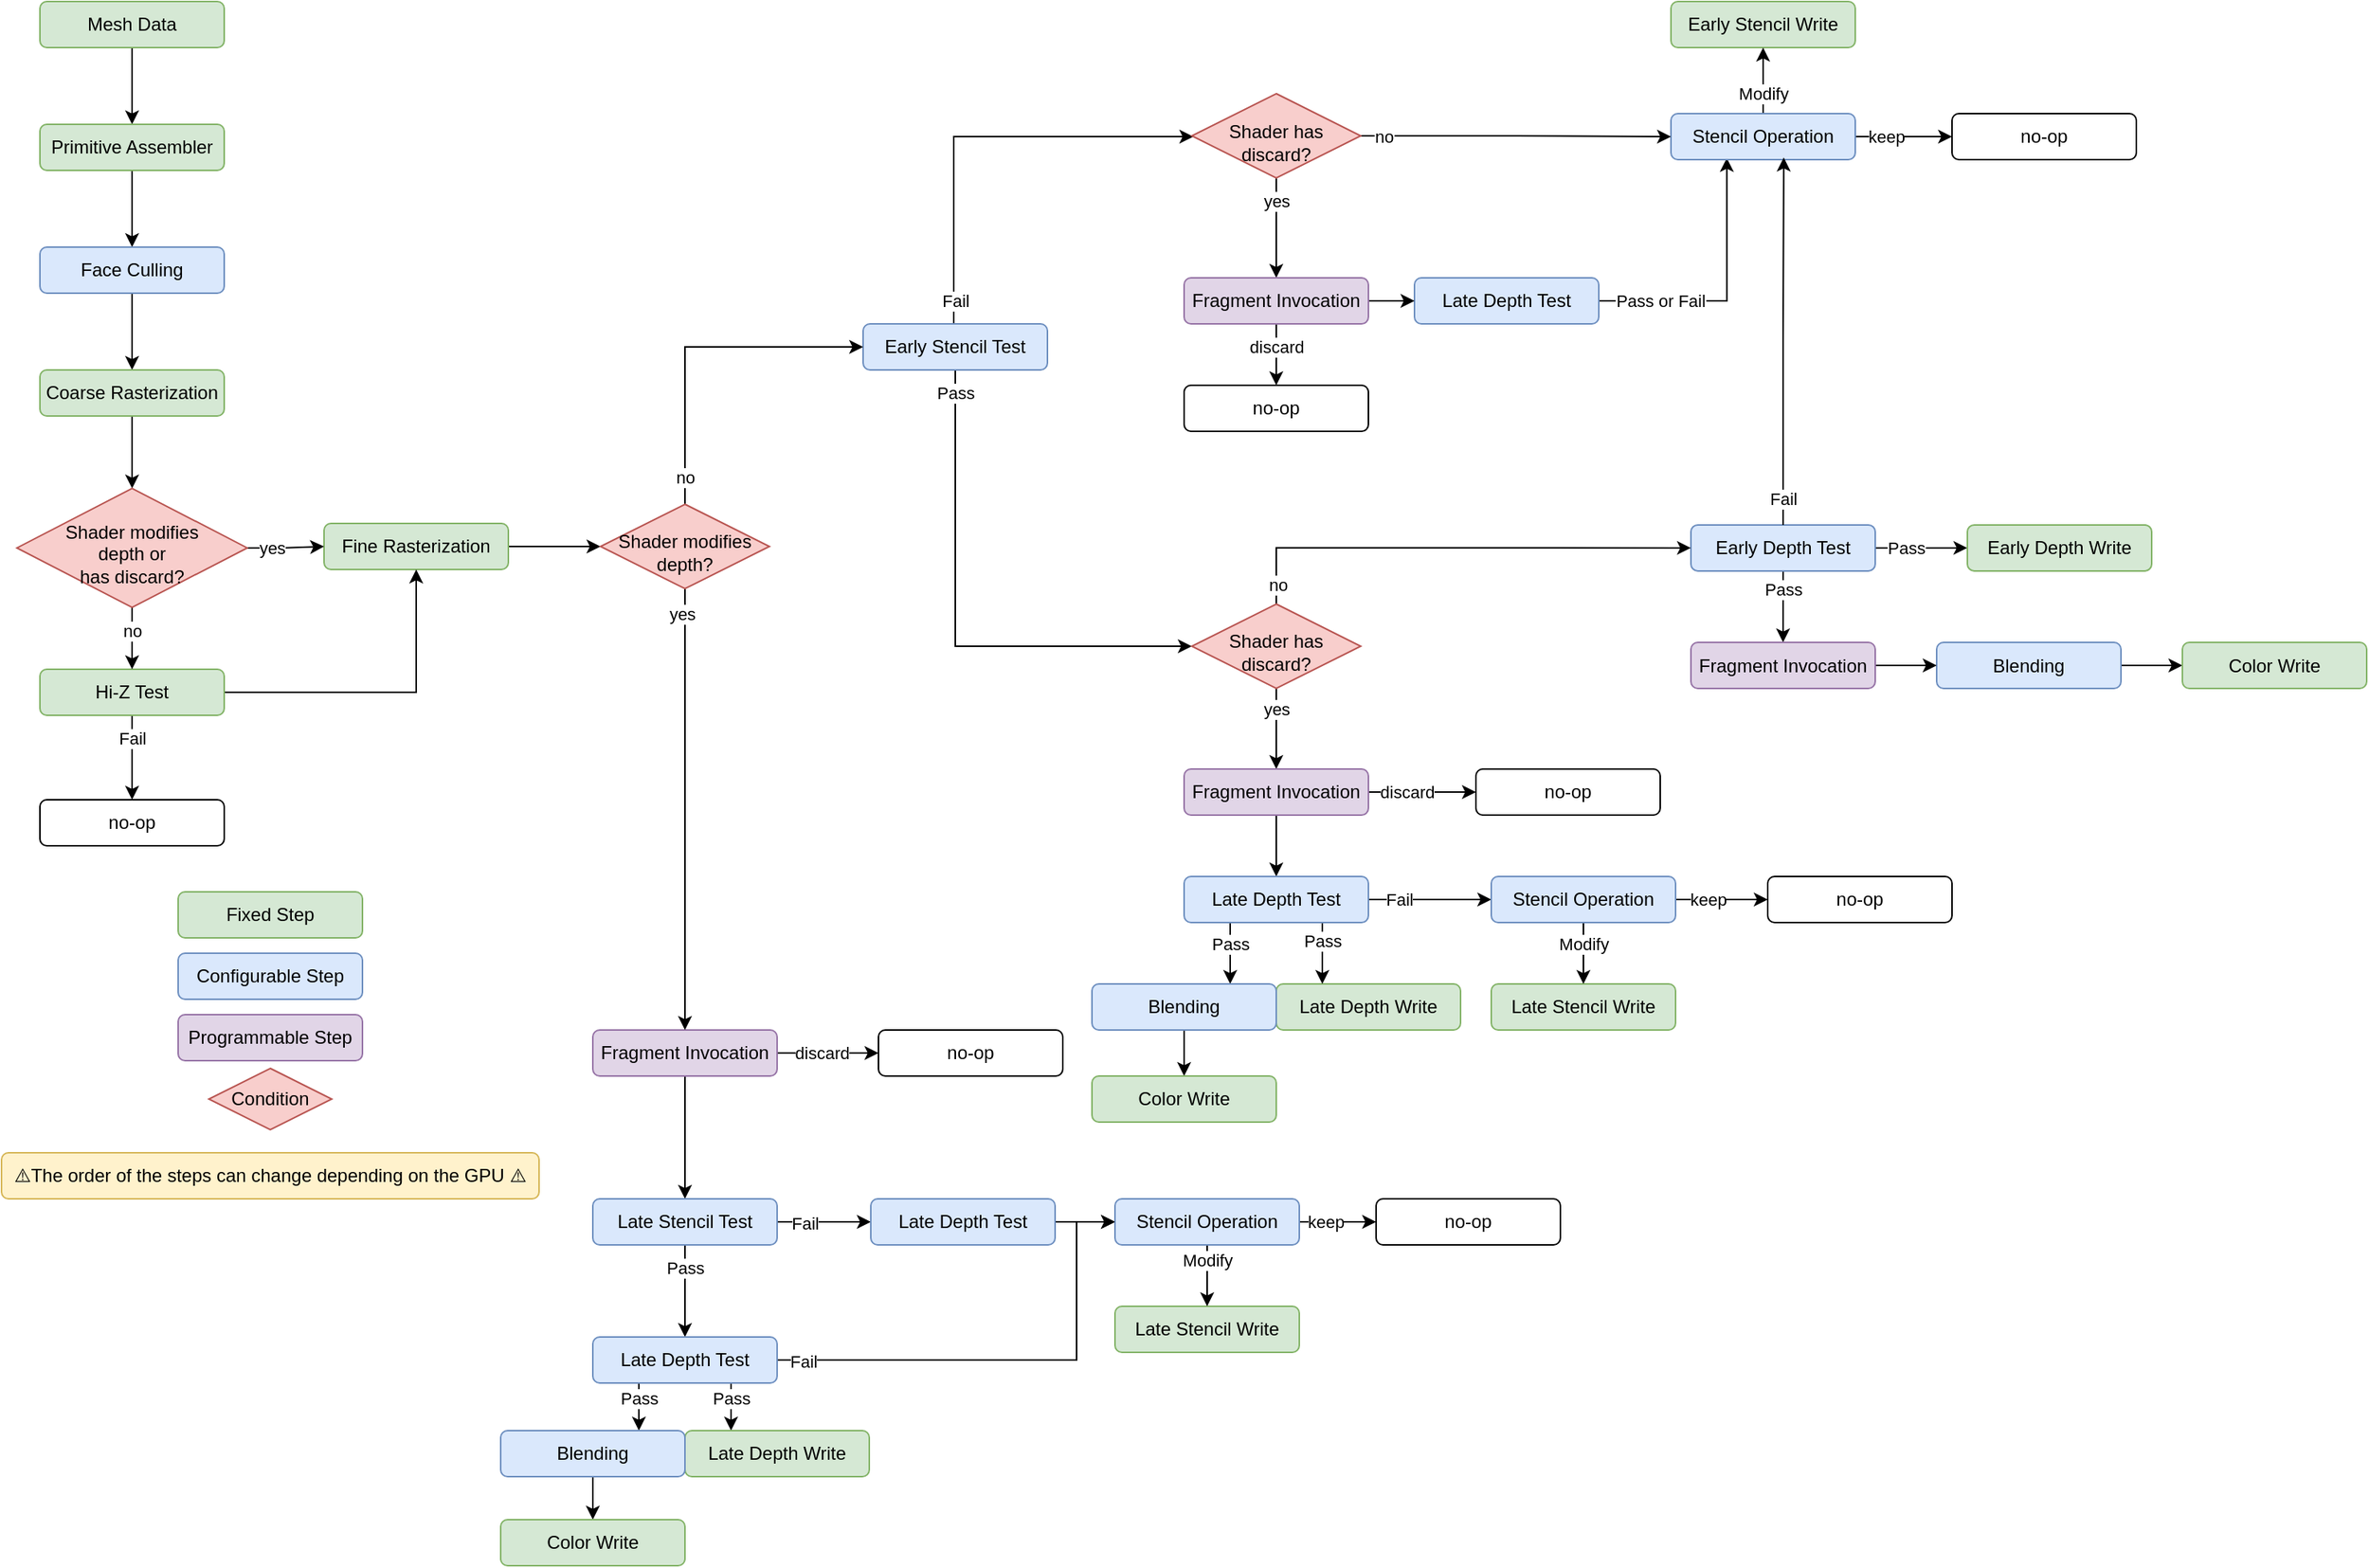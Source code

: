 <mxfile version="24.4.13" type="device">
  <diagram name="Page-1" id="c6F3U36FudXYOjcexGt2">
    <mxGraphModel dx="1965" dy="1040" grid="1" gridSize="10" guides="1" tooltips="1" connect="1" arrows="1" fold="1" page="1" pageScale="1" pageWidth="827" pageHeight="1169" math="0" shadow="0">
      <root>
        <mxCell id="0" />
        <mxCell id="1" parent="0" />
        <mxCell id="AS8_-cx19Gqc8CDk7_5c-13" style="rounded=0;orthogonalLoop=1;jettySize=auto;html=1;edgeStyle=orthogonalEdgeStyle;" parent="1" source="AS8_-cx19Gqc8CDk7_5c-1" target="AS8_-cx19Gqc8CDk7_5c-2" edge="1">
          <mxGeometry relative="1" as="geometry" />
        </mxCell>
        <mxCell id="AS8_-cx19Gqc8CDk7_5c-1" value="Mesh Data" style="rounded=1;whiteSpace=wrap;html=1;fillColor=#d5e8d4;strokeColor=#82b366;" parent="1" vertex="1">
          <mxGeometry x="705" y="150" width="120" height="30" as="geometry" />
        </mxCell>
        <mxCell id="AS8_-cx19Gqc8CDk7_5c-20" style="edgeStyle=orthogonalEdgeStyle;rounded=0;orthogonalLoop=1;jettySize=auto;html=1;curved=1;" parent="1" source="AS8_-cx19Gqc8CDk7_5c-2" target="AS8_-cx19Gqc8CDk7_5c-3" edge="1">
          <mxGeometry relative="1" as="geometry" />
        </mxCell>
        <mxCell id="AS8_-cx19Gqc8CDk7_5c-2" value="Primitive Assembler" style="rounded=1;whiteSpace=wrap;html=1;fillColor=#d5e8d4;strokeColor=#82b366;" parent="1" vertex="1">
          <mxGeometry x="705" y="230" width="120" height="30" as="geometry" />
        </mxCell>
        <mxCell id="AS8_-cx19Gqc8CDk7_5c-48" style="edgeStyle=orthogonalEdgeStyle;rounded=0;orthogonalLoop=1;jettySize=auto;html=1;" parent="1" source="AS8_-cx19Gqc8CDk7_5c-3" target="AS8_-cx19Gqc8CDk7_5c-45" edge="1">
          <mxGeometry relative="1" as="geometry" />
        </mxCell>
        <mxCell id="AS8_-cx19Gqc8CDk7_5c-3" value="Face Culling" style="rounded=1;whiteSpace=wrap;html=1;fillColor=#dae8fc;strokeColor=#6c8ebf;" parent="1" vertex="1">
          <mxGeometry x="705" y="310" width="120" height="30" as="geometry" />
        </mxCell>
        <mxCell id="AS8_-cx19Gqc8CDk7_5c-73" style="edgeStyle=orthogonalEdgeStyle;rounded=0;orthogonalLoop=1;jettySize=auto;html=1;exitX=1;exitY=0.5;exitDx=0;exitDy=0;" parent="1" source="AS8_-cx19Gqc8CDk7_5c-4" target="AS8_-cx19Gqc8CDk7_5c-72" edge="1">
          <mxGeometry relative="1" as="geometry" />
        </mxCell>
        <mxCell id="AS8_-cx19Gqc8CDk7_5c-74" value="discard" style="edgeLabel;html=1;align=center;verticalAlign=middle;resizable=0;points=[];" parent="AS8_-cx19Gqc8CDk7_5c-73" vertex="1" connectable="0">
          <mxGeometry x="-0.015" y="3" relative="1" as="geometry">
            <mxPoint x="-4" y="3" as="offset" />
          </mxGeometry>
        </mxCell>
        <mxCell id="lVdR6EFZUpZ1FeRrUkGd-55" style="edgeStyle=orthogonalEdgeStyle;rounded=0;orthogonalLoop=1;jettySize=auto;html=1;exitX=0.5;exitY=1;exitDx=0;exitDy=0;" edge="1" parent="1" source="AS8_-cx19Gqc8CDk7_5c-4" target="AS8_-cx19Gqc8CDk7_5c-17">
          <mxGeometry relative="1" as="geometry" />
        </mxCell>
        <mxCell id="AS8_-cx19Gqc8CDk7_5c-4" value="Fragment Invocation" style="rounded=1;whiteSpace=wrap;html=1;fillColor=#e1d5e7;strokeColor=#9673a6;" parent="1" vertex="1">
          <mxGeometry x="1065" y="820" width="120" height="30" as="geometry" />
        </mxCell>
        <mxCell id="AS8_-cx19Gqc8CDk7_5c-24" style="edgeStyle=orthogonalEdgeStyle;rounded=0;orthogonalLoop=1;jettySize=auto;html=1;entryX=0;entryY=0.5;entryDx=0;entryDy=0;exitX=0.5;exitY=1;exitDx=0;exitDy=0;" parent="1" source="AS8_-cx19Gqc8CDk7_5c-6" target="AS8_-cx19Gqc8CDk7_5c-75" edge="1">
          <mxGeometry relative="1" as="geometry" />
        </mxCell>
        <mxCell id="AS8_-cx19Gqc8CDk7_5c-26" value="Pass" style="edgeLabel;html=1;align=center;verticalAlign=middle;resizable=0;points=[];" parent="AS8_-cx19Gqc8CDk7_5c-24" vertex="1" connectable="0">
          <mxGeometry x="-0.402" y="-1" relative="1" as="geometry">
            <mxPoint x="1" y="-85" as="offset" />
          </mxGeometry>
        </mxCell>
        <mxCell id="AS8_-cx19Gqc8CDk7_5c-27" style="edgeStyle=orthogonalEdgeStyle;rounded=0;orthogonalLoop=1;jettySize=auto;html=1;" parent="1" source="AS8_-cx19Gqc8CDk7_5c-6" target="lVdR6EFZUpZ1FeRrUkGd-4" edge="1">
          <mxGeometry relative="1" as="geometry">
            <mxPoint x="1459.97" y="320" as="targetPoint" />
            <Array as="points">
              <mxPoint x="1300" y="238" />
            </Array>
          </mxGeometry>
        </mxCell>
        <mxCell id="lVdR6EFZUpZ1FeRrUkGd-5" value="Fail" style="edgeLabel;html=1;align=center;verticalAlign=middle;resizable=0;points=[];" vertex="1" connectable="0" parent="AS8_-cx19Gqc8CDk7_5c-27">
          <mxGeometry x="-0.829" y="2" relative="1" as="geometry">
            <mxPoint x="3" y="9" as="offset" />
          </mxGeometry>
        </mxCell>
        <mxCell id="AS8_-cx19Gqc8CDk7_5c-6" value="Early Stencil Test" style="rounded=1;whiteSpace=wrap;html=1;fillColor=#dae8fc;strokeColor=#6c8ebf;" parent="1" vertex="1">
          <mxGeometry x="1241" y="360" width="120" height="30" as="geometry" />
        </mxCell>
        <mxCell id="AS8_-cx19Gqc8CDk7_5c-8" value="Early Stencil Write" style="rounded=1;whiteSpace=wrap;html=1;fillColor=#d5e8d4;strokeColor=#82b366;" parent="1" vertex="1">
          <mxGeometry x="1767" y="150" width="120" height="30" as="geometry" />
        </mxCell>
        <mxCell id="AS8_-cx19Gqc8CDk7_5c-9" value="no-op" style="rounded=1;whiteSpace=wrap;html=1;" parent="1" vertex="1">
          <mxGeometry x="1950" y="223" width="120" height="30" as="geometry" />
        </mxCell>
        <mxCell id="lVdR6EFZUpZ1FeRrUkGd-23" value="" style="edgeStyle=orthogonalEdgeStyle;rounded=0;orthogonalLoop=1;jettySize=auto;html=1;" edge="1" parent="1" source="AS8_-cx19Gqc8CDk7_5c-11" target="AS8_-cx19Gqc8CDk7_5c-12">
          <mxGeometry relative="1" as="geometry" />
        </mxCell>
        <mxCell id="AS8_-cx19Gqc8CDk7_5c-11" value="Blending" style="rounded=1;whiteSpace=wrap;html=1;fillColor=#dae8fc;strokeColor=#6c8ebf;" parent="1" vertex="1">
          <mxGeometry x="1940" y="567.5" width="120" height="30" as="geometry" />
        </mxCell>
        <mxCell id="AS8_-cx19Gqc8CDk7_5c-12" value="Color Write" style="rounded=1;whiteSpace=wrap;html=1;fillColor=#d5e8d4;strokeColor=#82b366;" parent="1" vertex="1">
          <mxGeometry x="2100" y="567.5" width="120" height="30" as="geometry" />
        </mxCell>
        <mxCell id="AS8_-cx19Gqc8CDk7_5c-14" value="Fixed Step" style="rounded=1;whiteSpace=wrap;html=1;fillColor=#d5e8d4;strokeColor=#82b366;" parent="1" vertex="1">
          <mxGeometry x="795" y="730" width="120" height="30" as="geometry" />
        </mxCell>
        <mxCell id="AS8_-cx19Gqc8CDk7_5c-15" value="Configurable Step" style="rounded=1;whiteSpace=wrap;html=1;fillColor=#dae8fc;strokeColor=#6c8ebf;" parent="1" vertex="1">
          <mxGeometry x="795" y="770" width="120" height="30" as="geometry" />
        </mxCell>
        <mxCell id="AS8_-cx19Gqc8CDk7_5c-16" value="Programmable Step" style="rounded=1;whiteSpace=wrap;html=1;fillColor=#e1d5e7;strokeColor=#9673a6;" parent="1" vertex="1">
          <mxGeometry x="795" y="810" width="120" height="30" as="geometry" />
        </mxCell>
        <mxCell id="lVdR6EFZUpZ1FeRrUkGd-61" value="" style="edgeStyle=orthogonalEdgeStyle;rounded=0;orthogonalLoop=1;jettySize=auto;html=1;" edge="1" parent="1" source="AS8_-cx19Gqc8CDk7_5c-17" target="lVdR6EFZUpZ1FeRrUkGd-56">
          <mxGeometry relative="1" as="geometry" />
        </mxCell>
        <mxCell id="lVdR6EFZUpZ1FeRrUkGd-64" value="Pass" style="edgeLabel;html=1;align=center;verticalAlign=middle;resizable=0;points=[];" vertex="1" connectable="0" parent="lVdR6EFZUpZ1FeRrUkGd-61">
          <mxGeometry x="-0.521" relative="1" as="geometry">
            <mxPoint as="offset" />
          </mxGeometry>
        </mxCell>
        <mxCell id="lVdR6EFZUpZ1FeRrUkGd-63" style="edgeStyle=orthogonalEdgeStyle;rounded=0;orthogonalLoop=1;jettySize=auto;html=1;entryX=0.75;entryY=0;entryDx=0;entryDy=0;exitX=0.25;exitY=1;exitDx=0;exitDy=0;" edge="1" parent="1" source="lVdR6EFZUpZ1FeRrUkGd-56" target="lVdR6EFZUpZ1FeRrUkGd-59">
          <mxGeometry relative="1" as="geometry" />
        </mxCell>
        <mxCell id="lVdR6EFZUpZ1FeRrUkGd-65" value="Pass" style="edgeLabel;html=1;align=center;verticalAlign=middle;resizable=0;points=[];" vertex="1" connectable="0" parent="lVdR6EFZUpZ1FeRrUkGd-63">
          <mxGeometry x="-0.7" relative="1" as="geometry">
            <mxPoint y="5" as="offset" />
          </mxGeometry>
        </mxCell>
        <mxCell id="lVdR6EFZUpZ1FeRrUkGd-77" value="" style="edgeStyle=orthogonalEdgeStyle;rounded=0;orthogonalLoop=1;jettySize=auto;html=1;" edge="1" parent="1" source="AS8_-cx19Gqc8CDk7_5c-17" target="lVdR6EFZUpZ1FeRrUkGd-76">
          <mxGeometry relative="1" as="geometry" />
        </mxCell>
        <mxCell id="lVdR6EFZUpZ1FeRrUkGd-78" value="Fail" style="edgeLabel;html=1;align=center;verticalAlign=middle;resizable=0;points=[];" vertex="1" connectable="0" parent="lVdR6EFZUpZ1FeRrUkGd-77">
          <mxGeometry x="-0.428" y="-1" relative="1" as="geometry">
            <mxPoint as="offset" />
          </mxGeometry>
        </mxCell>
        <mxCell id="AS8_-cx19Gqc8CDk7_5c-17" value="Late Stencil Test" style="rounded=1;whiteSpace=wrap;html=1;fillColor=#dae8fc;strokeColor=#6c8ebf;" parent="1" vertex="1">
          <mxGeometry x="1065" y="930" width="120" height="30" as="geometry" />
        </mxCell>
        <mxCell id="lVdR6EFZUpZ1FeRrUkGd-1" style="edgeStyle=orthogonalEdgeStyle;rounded=0;orthogonalLoop=1;jettySize=auto;html=1;exitX=1;exitY=0.5;exitDx=0;exitDy=0;entryX=0;entryY=0.5;entryDx=0;entryDy=0;" edge="1" parent="1" source="AS8_-cx19Gqc8CDk7_5c-18" target="AS8_-cx19Gqc8CDk7_5c-83">
          <mxGeometry relative="1" as="geometry" />
        </mxCell>
        <mxCell id="lVdR6EFZUpZ1FeRrUkGd-19" value="Pass" style="edgeLabel;html=1;align=center;verticalAlign=middle;resizable=0;points=[];" vertex="1" connectable="0" parent="lVdR6EFZUpZ1FeRrUkGd-1">
          <mxGeometry x="-0.792" y="-1" relative="1" as="geometry">
            <mxPoint x="14" y="-1" as="offset" />
          </mxGeometry>
        </mxCell>
        <mxCell id="lVdR6EFZUpZ1FeRrUkGd-21" value="" style="edgeStyle=orthogonalEdgeStyle;rounded=0;orthogonalLoop=1;jettySize=auto;html=1;" edge="1" parent="1" source="AS8_-cx19Gqc8CDk7_5c-18" target="lVdR6EFZUpZ1FeRrUkGd-20">
          <mxGeometry relative="1" as="geometry" />
        </mxCell>
        <mxCell id="lVdR6EFZUpZ1FeRrUkGd-22" value="Pass" style="edgeLabel;html=1;align=center;verticalAlign=middle;resizable=0;points=[];" vertex="1" connectable="0" parent="lVdR6EFZUpZ1FeRrUkGd-21">
          <mxGeometry x="-0.558" relative="1" as="geometry">
            <mxPoint y="1" as="offset" />
          </mxGeometry>
        </mxCell>
        <mxCell id="AS8_-cx19Gqc8CDk7_5c-18" value="Early Depth Test" style="rounded=1;whiteSpace=wrap;html=1;fillColor=#dae8fc;strokeColor=#6c8ebf;" parent="1" vertex="1">
          <mxGeometry x="1780" y="490.94" width="120" height="30" as="geometry" />
        </mxCell>
        <mxCell id="lVdR6EFZUpZ1FeRrUkGd-18" style="edgeStyle=orthogonalEdgeStyle;rounded=0;orthogonalLoop=1;jettySize=auto;html=1;exitX=1;exitY=0.5;exitDx=0;exitDy=0;entryX=0.303;entryY=0.965;entryDx=0;entryDy=0;entryPerimeter=0;" edge="1" parent="1" source="AS8_-cx19Gqc8CDk7_5c-19" target="AS8_-cx19Gqc8CDk7_5c-30">
          <mxGeometry relative="1" as="geometry" />
        </mxCell>
        <mxCell id="lVdR6EFZUpZ1FeRrUkGd-30" value="Pass or Fail" style="edgeLabel;html=1;align=center;verticalAlign=middle;resizable=0;points=[];" vertex="1" connectable="0" parent="lVdR6EFZUpZ1FeRrUkGd-18">
          <mxGeometry x="-0.802" relative="1" as="geometry">
            <mxPoint x="22" as="offset" />
          </mxGeometry>
        </mxCell>
        <mxCell id="AS8_-cx19Gqc8CDk7_5c-19" value="Late Depth Test" style="rounded=1;whiteSpace=wrap;html=1;fillColor=#dae8fc;strokeColor=#6c8ebf;" parent="1" vertex="1">
          <mxGeometry x="1600" y="330" width="120" height="30" as="geometry" />
        </mxCell>
        <mxCell id="AS8_-cx19Gqc8CDk7_5c-33" style="edgeStyle=orthogonalEdgeStyle;rounded=0;orthogonalLoop=1;jettySize=auto;html=1;" parent="1" source="AS8_-cx19Gqc8CDk7_5c-30" target="AS8_-cx19Gqc8CDk7_5c-8" edge="1">
          <mxGeometry relative="1" as="geometry" />
        </mxCell>
        <mxCell id="AS8_-cx19Gqc8CDk7_5c-34" value="Modify" style="edgeLabel;html=1;align=center;verticalAlign=middle;resizable=0;points=[];" parent="AS8_-cx19Gqc8CDk7_5c-33" vertex="1" connectable="0">
          <mxGeometry x="0.115" y="1" relative="1" as="geometry">
            <mxPoint x="1" y="11" as="offset" />
          </mxGeometry>
        </mxCell>
        <mxCell id="AS8_-cx19Gqc8CDk7_5c-35" style="edgeStyle=orthogonalEdgeStyle;rounded=0;orthogonalLoop=1;jettySize=auto;html=1;exitX=1;exitY=0.5;exitDx=0;exitDy=0;" parent="1" source="AS8_-cx19Gqc8CDk7_5c-30" target="AS8_-cx19Gqc8CDk7_5c-9" edge="1">
          <mxGeometry relative="1" as="geometry" />
        </mxCell>
        <mxCell id="AS8_-cx19Gqc8CDk7_5c-36" value="keep" style="edgeLabel;html=1;align=center;verticalAlign=middle;resizable=0;points=[];" parent="AS8_-cx19Gqc8CDk7_5c-35" vertex="1" connectable="0">
          <mxGeometry x="-0.105" relative="1" as="geometry">
            <mxPoint x="-8" as="offset" />
          </mxGeometry>
        </mxCell>
        <mxCell id="AS8_-cx19Gqc8CDk7_5c-30" value="Stencil Operation" style="rounded=1;whiteSpace=wrap;html=1;fillColor=#dae8fc;strokeColor=#6c8ebf;" parent="1" vertex="1">
          <mxGeometry x="1767" y="223" width="120" height="30" as="geometry" />
        </mxCell>
        <mxCell id="lVdR6EFZUpZ1FeRrUkGd-81" value="" style="edgeStyle=orthogonalEdgeStyle;rounded=0;orthogonalLoop=1;jettySize=auto;html=1;" edge="1" parent="1" source="AS8_-cx19Gqc8CDk7_5c-45" target="lVdR6EFZUpZ1FeRrUkGd-80">
          <mxGeometry relative="1" as="geometry" />
        </mxCell>
        <mxCell id="AS8_-cx19Gqc8CDk7_5c-45" value="Coarse Rasterization" style="rounded=1;whiteSpace=wrap;html=1;fillColor=#d5e8d4;strokeColor=#82b366;" parent="1" vertex="1">
          <mxGeometry x="705" y="390" width="120" height="30" as="geometry" />
        </mxCell>
        <mxCell id="AS8_-cx19Gqc8CDk7_5c-68" style="edgeStyle=orthogonalEdgeStyle;rounded=0;orthogonalLoop=1;jettySize=auto;html=1;exitX=1;exitY=0.5;exitDx=0;exitDy=0;" parent="1" source="AS8_-cx19Gqc8CDk7_5c-46" target="AS8_-cx19Gqc8CDk7_5c-67" edge="1">
          <mxGeometry relative="1" as="geometry" />
        </mxCell>
        <mxCell id="AS8_-cx19Gqc8CDk7_5c-46" value="Fine Rasterization" style="rounded=1;whiteSpace=wrap;html=1;fillColor=#d5e8d4;strokeColor=#82b366;" parent="1" vertex="1">
          <mxGeometry x="890" y="490" width="120" height="30" as="geometry" />
        </mxCell>
        <mxCell id="AS8_-cx19Gqc8CDk7_5c-50" value="" style="edgeStyle=orthogonalEdgeStyle;rounded=0;orthogonalLoop=1;jettySize=auto;html=1;" parent="1" source="AS8_-cx19Gqc8CDk7_5c-47" target="AS8_-cx19Gqc8CDk7_5c-46" edge="1">
          <mxGeometry relative="1" as="geometry" />
        </mxCell>
        <mxCell id="AS8_-cx19Gqc8CDk7_5c-51" value="Pass" style="edgeLabel;html=1;align=center;verticalAlign=middle;resizable=0;points=[];" parent="AS8_-cx19Gqc8CDk7_5c-50" vertex="1" connectable="0">
          <mxGeometry x="-0.107" y="1" relative="1" as="geometry">
            <mxPoint x="-176" y="1" as="offset" />
          </mxGeometry>
        </mxCell>
        <mxCell id="AS8_-cx19Gqc8CDk7_5c-57" style="edgeStyle=orthogonalEdgeStyle;rounded=0;orthogonalLoop=1;jettySize=auto;html=1;" parent="1" source="AS8_-cx19Gqc8CDk7_5c-47" target="AS8_-cx19Gqc8CDk7_5c-56" edge="1">
          <mxGeometry relative="1" as="geometry" />
        </mxCell>
        <mxCell id="AS8_-cx19Gqc8CDk7_5c-58" value="Fail" style="edgeLabel;html=1;align=center;verticalAlign=middle;resizable=0;points=[];" parent="AS8_-cx19Gqc8CDk7_5c-57" vertex="1" connectable="0">
          <mxGeometry x="0.001" y="1" relative="1" as="geometry">
            <mxPoint x="-1" y="-13" as="offset" />
          </mxGeometry>
        </mxCell>
        <mxCell id="AS8_-cx19Gqc8CDk7_5c-47" value="Hi-Z Test" style="rounded=1;whiteSpace=wrap;html=1;fillColor=#d5e8d4;strokeColor=#82b366;" parent="1" vertex="1">
          <mxGeometry x="705" y="585" width="120" height="30" as="geometry" />
        </mxCell>
        <mxCell id="AS8_-cx19Gqc8CDk7_5c-56" value="no-op" style="rounded=1;whiteSpace=wrap;html=1;" parent="1" vertex="1">
          <mxGeometry x="705" y="670" width="120" height="30" as="geometry" />
        </mxCell>
        <mxCell id="AS8_-cx19Gqc8CDk7_5c-66" value="Condition" style="rhombus;whiteSpace=wrap;html=1;fillColor=#f8cecc;strokeColor=#b85450;" parent="1" vertex="1">
          <mxGeometry x="815" y="845" width="80" height="40" as="geometry" />
        </mxCell>
        <mxCell id="AS8_-cx19Gqc8CDk7_5c-69" style="edgeStyle=orthogonalEdgeStyle;rounded=0;orthogonalLoop=1;jettySize=auto;html=1;exitX=0.5;exitY=0;exitDx=0;exitDy=0;entryX=0;entryY=0.5;entryDx=0;entryDy=0;" parent="1" source="AS8_-cx19Gqc8CDk7_5c-67" target="AS8_-cx19Gqc8CDk7_5c-6" edge="1">
          <mxGeometry relative="1" as="geometry" />
        </mxCell>
        <mxCell id="AS8_-cx19Gqc8CDk7_5c-70" value="no" style="edgeLabel;html=1;align=center;verticalAlign=middle;resizable=0;points=[];" parent="AS8_-cx19Gqc8CDk7_5c-69" vertex="1" connectable="0">
          <mxGeometry x="-0.056" relative="1" as="geometry">
            <mxPoint x="-1" y="85" as="offset" />
          </mxGeometry>
        </mxCell>
        <mxCell id="lVdR6EFZUpZ1FeRrUkGd-88" style="edgeStyle=orthogonalEdgeStyle;rounded=0;orthogonalLoop=1;jettySize=auto;html=1;exitX=0.5;exitY=1;exitDx=0;exitDy=0;entryX=0.5;entryY=0;entryDx=0;entryDy=0;" edge="1" parent="1" source="AS8_-cx19Gqc8CDk7_5c-67" target="AS8_-cx19Gqc8CDk7_5c-4">
          <mxGeometry relative="1" as="geometry" />
        </mxCell>
        <mxCell id="lVdR6EFZUpZ1FeRrUkGd-89" value="yes" style="edgeLabel;html=1;align=center;verticalAlign=middle;resizable=0;points=[];" vertex="1" connectable="0" parent="lVdR6EFZUpZ1FeRrUkGd-88">
          <mxGeometry x="-0.887" y="-2" relative="1" as="geometry">
            <mxPoint as="offset" />
          </mxGeometry>
        </mxCell>
        <mxCell id="AS8_-cx19Gqc8CDk7_5c-67" value="&lt;span style=&quot;background-color: initial;&quot;&gt;Shader modifies&lt;/span&gt;&lt;div&gt;&lt;span style=&quot;background-color: initial;&quot;&gt;depth?&lt;/span&gt;&lt;/div&gt;" style="rhombus;whiteSpace=wrap;html=1;fillColor=#f8cecc;strokeColor=#b85450;spacingTop=8;" parent="1" vertex="1">
          <mxGeometry x="1070" y="477.5" width="110" height="55" as="geometry" />
        </mxCell>
        <mxCell id="AS8_-cx19Gqc8CDk7_5c-72" value="no-op" style="rounded=1;whiteSpace=wrap;html=1;" parent="1" vertex="1">
          <mxGeometry x="1251" y="820" width="120" height="30" as="geometry" />
        </mxCell>
        <mxCell id="AS8_-cx19Gqc8CDk7_5c-77" style="edgeStyle=orthogonalEdgeStyle;rounded=0;orthogonalLoop=1;jettySize=auto;html=1;exitX=0.5;exitY=0;exitDx=0;exitDy=0;entryX=0;entryY=0.5;entryDx=0;entryDy=0;" parent="1" source="AS8_-cx19Gqc8CDk7_5c-75" target="AS8_-cx19Gqc8CDk7_5c-18" edge="1">
          <mxGeometry relative="1" as="geometry" />
        </mxCell>
        <mxCell id="AS8_-cx19Gqc8CDk7_5c-78" value="no" style="edgeLabel;html=1;align=center;verticalAlign=middle;resizable=0;points=[];" parent="AS8_-cx19Gqc8CDk7_5c-77" vertex="1" connectable="0">
          <mxGeometry x="-0.048" y="2" relative="1" as="geometry">
            <mxPoint x="-109" y="26" as="offset" />
          </mxGeometry>
        </mxCell>
        <mxCell id="lVdR6EFZUpZ1FeRrUkGd-9" style="edgeStyle=orthogonalEdgeStyle;rounded=0;orthogonalLoop=1;jettySize=auto;html=1;exitX=0.5;exitY=1;exitDx=0;exitDy=0;entryX=0.5;entryY=0;entryDx=0;entryDy=0;" edge="1" parent="1" source="AS8_-cx19Gqc8CDk7_5c-75" target="lVdR6EFZUpZ1FeRrUkGd-17">
          <mxGeometry relative="1" as="geometry" />
        </mxCell>
        <mxCell id="lVdR6EFZUpZ1FeRrUkGd-10" value="yes" style="edgeLabel;html=1;align=center;verticalAlign=middle;resizable=0;points=[];" vertex="1" connectable="0" parent="lVdR6EFZUpZ1FeRrUkGd-9">
          <mxGeometry x="-0.906" y="-1" relative="1" as="geometry">
            <mxPoint x="1" y="11" as="offset" />
          </mxGeometry>
        </mxCell>
        <mxCell id="AS8_-cx19Gqc8CDk7_5c-75" value="&lt;span style=&quot;background-color: initial;&quot;&gt;Shader has discard?&lt;/span&gt;" style="rhombus;whiteSpace=wrap;html=1;fillColor=#f8cecc;strokeColor=#b85450;spacingTop=8;" parent="1" vertex="1">
          <mxGeometry x="1455" y="542.5" width="110" height="55" as="geometry" />
        </mxCell>
        <mxCell id="AS8_-cx19Gqc8CDk7_5c-83" value="Early Depth Write" style="rounded=1;whiteSpace=wrap;html=1;fillColor=#d5e8d4;strokeColor=#82b366;" parent="1" vertex="1">
          <mxGeometry x="1960" y="490.94" width="120" height="30" as="geometry" />
        </mxCell>
        <mxCell id="AS8_-cx19Gqc8CDk7_5c-84" value="Late Depth Write" style="rounded=1;whiteSpace=wrap;html=1;fillColor=#d5e8d4;strokeColor=#82b366;" parent="1" vertex="1">
          <mxGeometry x="1510" y="790" width="120" height="30" as="geometry" />
        </mxCell>
        <mxCell id="lVdR6EFZUpZ1FeRrUkGd-6" style="edgeStyle=orthogonalEdgeStyle;rounded=0;orthogonalLoop=1;jettySize=auto;html=1;exitX=1;exitY=0.5;exitDx=0;exitDy=0;entryX=0;entryY=0.5;entryDx=0;entryDy=0;" edge="1" parent="1" source="lVdR6EFZUpZ1FeRrUkGd-4" target="AS8_-cx19Gqc8CDk7_5c-30">
          <mxGeometry relative="1" as="geometry" />
        </mxCell>
        <mxCell id="lVdR6EFZUpZ1FeRrUkGd-7" value="no" style="edgeLabel;html=1;align=center;verticalAlign=middle;resizable=0;points=[];" vertex="1" connectable="0" parent="lVdR6EFZUpZ1FeRrUkGd-6">
          <mxGeometry x="-0.864" relative="1" as="geometry">
            <mxPoint x="1" as="offset" />
          </mxGeometry>
        </mxCell>
        <mxCell id="lVdR6EFZUpZ1FeRrUkGd-14" style="edgeStyle=orthogonalEdgeStyle;rounded=0;orthogonalLoop=1;jettySize=auto;html=1;exitX=0.5;exitY=1;exitDx=0;exitDy=0;entryX=0.5;entryY=0;entryDx=0;entryDy=0;" edge="1" parent="1" source="lVdR6EFZUpZ1FeRrUkGd-4" target="lVdR6EFZUpZ1FeRrUkGd-8">
          <mxGeometry relative="1" as="geometry" />
        </mxCell>
        <mxCell id="lVdR6EFZUpZ1FeRrUkGd-15" value="yes" style="edgeLabel;html=1;align=center;verticalAlign=middle;resizable=0;points=[];" vertex="1" connectable="0" parent="lVdR6EFZUpZ1FeRrUkGd-14">
          <mxGeometry x="-0.938" y="1" relative="1" as="geometry">
            <mxPoint x="-1" y="13" as="offset" />
          </mxGeometry>
        </mxCell>
        <mxCell id="lVdR6EFZUpZ1FeRrUkGd-4" value="&lt;span style=&quot;background-color: initial;&quot;&gt;Shader has discard?&lt;/span&gt;" style="rhombus;whiteSpace=wrap;html=1;fillColor=#f8cecc;strokeColor=#b85450;spacingTop=8;" vertex="1" parent="1">
          <mxGeometry x="1455" y="210" width="110" height="55" as="geometry" />
        </mxCell>
        <mxCell id="lVdR6EFZUpZ1FeRrUkGd-12" value="" style="edgeStyle=orthogonalEdgeStyle;rounded=0;orthogonalLoop=1;jettySize=auto;html=1;" edge="1" parent="1" source="lVdR6EFZUpZ1FeRrUkGd-8" target="lVdR6EFZUpZ1FeRrUkGd-11">
          <mxGeometry relative="1" as="geometry" />
        </mxCell>
        <mxCell id="lVdR6EFZUpZ1FeRrUkGd-13" value="discard" style="edgeLabel;html=1;align=center;verticalAlign=middle;resizable=0;points=[];" vertex="1" connectable="0" parent="lVdR6EFZUpZ1FeRrUkGd-12">
          <mxGeometry x="0.008" relative="1" as="geometry">
            <mxPoint y="-5" as="offset" />
          </mxGeometry>
        </mxCell>
        <mxCell id="lVdR6EFZUpZ1FeRrUkGd-16" value="" style="edgeStyle=orthogonalEdgeStyle;rounded=0;orthogonalLoop=1;jettySize=auto;html=1;" edge="1" parent="1" source="lVdR6EFZUpZ1FeRrUkGd-8" target="AS8_-cx19Gqc8CDk7_5c-19">
          <mxGeometry relative="1" as="geometry" />
        </mxCell>
        <mxCell id="lVdR6EFZUpZ1FeRrUkGd-8" value="Fragment Invocation" style="rounded=1;whiteSpace=wrap;html=1;fillColor=#e1d5e7;strokeColor=#9673a6;" vertex="1" parent="1">
          <mxGeometry x="1450" y="330" width="120" height="30" as="geometry" />
        </mxCell>
        <mxCell id="lVdR6EFZUpZ1FeRrUkGd-11" value="no-op" style="rounded=1;whiteSpace=wrap;html=1;" vertex="1" parent="1">
          <mxGeometry x="1450" y="400" width="120" height="30" as="geometry" />
        </mxCell>
        <mxCell id="lVdR6EFZUpZ1FeRrUkGd-26" value="" style="edgeStyle=orthogonalEdgeStyle;rounded=0;orthogonalLoop=1;jettySize=auto;html=1;" edge="1" parent="1" source="lVdR6EFZUpZ1FeRrUkGd-17" target="lVdR6EFZUpZ1FeRrUkGd-25">
          <mxGeometry relative="1" as="geometry" />
        </mxCell>
        <mxCell id="lVdR6EFZUpZ1FeRrUkGd-27" value="discard" style="edgeLabel;html=1;align=center;verticalAlign=middle;resizable=0;points=[];" vertex="1" connectable="0" parent="lVdR6EFZUpZ1FeRrUkGd-26">
          <mxGeometry x="0.122" relative="1" as="geometry">
            <mxPoint x="-15" as="offset" />
          </mxGeometry>
        </mxCell>
        <mxCell id="lVdR6EFZUpZ1FeRrUkGd-29" value="" style="edgeStyle=orthogonalEdgeStyle;rounded=0;orthogonalLoop=1;jettySize=auto;html=1;" edge="1" parent="1" source="lVdR6EFZUpZ1FeRrUkGd-17" target="lVdR6EFZUpZ1FeRrUkGd-28">
          <mxGeometry relative="1" as="geometry" />
        </mxCell>
        <mxCell id="lVdR6EFZUpZ1FeRrUkGd-17" value="Fragment Invocation" style="rounded=1;whiteSpace=wrap;html=1;fillColor=#e1d5e7;strokeColor=#9673a6;" vertex="1" parent="1">
          <mxGeometry x="1450" y="650" width="120" height="30" as="geometry" />
        </mxCell>
        <mxCell id="lVdR6EFZUpZ1FeRrUkGd-24" value="" style="edgeStyle=orthogonalEdgeStyle;rounded=0;orthogonalLoop=1;jettySize=auto;html=1;" edge="1" parent="1" source="lVdR6EFZUpZ1FeRrUkGd-20" target="AS8_-cx19Gqc8CDk7_5c-11">
          <mxGeometry relative="1" as="geometry" />
        </mxCell>
        <mxCell id="lVdR6EFZUpZ1FeRrUkGd-20" value="Fragment Invocation" style="rounded=1;whiteSpace=wrap;html=1;fillColor=#e1d5e7;strokeColor=#9673a6;" vertex="1" parent="1">
          <mxGeometry x="1780" y="567.5" width="120" height="30" as="geometry" />
        </mxCell>
        <mxCell id="lVdR6EFZUpZ1FeRrUkGd-25" value="no-op" style="rounded=1;whiteSpace=wrap;html=1;" vertex="1" parent="1">
          <mxGeometry x="1640" y="650" width="120" height="30" as="geometry" />
        </mxCell>
        <mxCell id="lVdR6EFZUpZ1FeRrUkGd-35" value="" style="edgeStyle=orthogonalEdgeStyle;rounded=0;orthogonalLoop=1;jettySize=auto;html=1;exitX=0.75;exitY=1;exitDx=0;exitDy=0;entryX=0.25;entryY=0;entryDx=0;entryDy=0;" edge="1" parent="1" source="lVdR6EFZUpZ1FeRrUkGd-28" target="AS8_-cx19Gqc8CDk7_5c-84">
          <mxGeometry relative="1" as="geometry" />
        </mxCell>
        <mxCell id="lVdR6EFZUpZ1FeRrUkGd-36" value="Pass" style="edgeLabel;html=1;align=center;verticalAlign=middle;resizable=0;points=[];" vertex="1" connectable="0" parent="lVdR6EFZUpZ1FeRrUkGd-35">
          <mxGeometry x="-0.442" y="-3" relative="1" as="geometry">
            <mxPoint x="3" y="1" as="offset" />
          </mxGeometry>
        </mxCell>
        <mxCell id="lVdR6EFZUpZ1FeRrUkGd-40" style="edgeStyle=orthogonalEdgeStyle;rounded=0;orthogonalLoop=1;jettySize=auto;html=1;entryX=0.75;entryY=0;entryDx=0;entryDy=0;exitX=0.25;exitY=1;exitDx=0;exitDy=0;" edge="1" parent="1" source="lVdR6EFZUpZ1FeRrUkGd-28" target="lVdR6EFZUpZ1FeRrUkGd-38">
          <mxGeometry relative="1" as="geometry" />
        </mxCell>
        <mxCell id="lVdR6EFZUpZ1FeRrUkGd-41" value="Pass" style="edgeLabel;html=1;align=center;verticalAlign=middle;resizable=0;points=[];" vertex="1" connectable="0" parent="lVdR6EFZUpZ1FeRrUkGd-40">
          <mxGeometry x="-0.531" relative="1" as="geometry">
            <mxPoint y="4" as="offset" />
          </mxGeometry>
        </mxCell>
        <mxCell id="lVdR6EFZUpZ1FeRrUkGd-50" style="edgeStyle=orthogonalEdgeStyle;rounded=0;orthogonalLoop=1;jettySize=auto;html=1;exitX=1;exitY=0.5;exitDx=0;exitDy=0;entryX=0;entryY=0.5;entryDx=0;entryDy=0;" edge="1" parent="1" source="lVdR6EFZUpZ1FeRrUkGd-28" target="lVdR6EFZUpZ1FeRrUkGd-49">
          <mxGeometry relative="1" as="geometry" />
        </mxCell>
        <mxCell id="lVdR6EFZUpZ1FeRrUkGd-51" value="Fail" style="edgeLabel;html=1;align=center;verticalAlign=middle;resizable=0;points=[];" vertex="1" connectable="0" parent="lVdR6EFZUpZ1FeRrUkGd-50">
          <mxGeometry x="-0.873" y="-2" relative="1" as="geometry">
            <mxPoint x="15" y="-2" as="offset" />
          </mxGeometry>
        </mxCell>
        <mxCell id="lVdR6EFZUpZ1FeRrUkGd-28" value="Late Depth Test" style="rounded=1;whiteSpace=wrap;html=1;fillColor=#dae8fc;strokeColor=#6c8ebf;" vertex="1" parent="1">
          <mxGeometry x="1450" y="720" width="120" height="30" as="geometry" />
        </mxCell>
        <mxCell id="lVdR6EFZUpZ1FeRrUkGd-37" value="" style="edgeStyle=orthogonalEdgeStyle;rounded=0;orthogonalLoop=1;jettySize=auto;html=1;" edge="1" parent="1" source="lVdR6EFZUpZ1FeRrUkGd-38" target="lVdR6EFZUpZ1FeRrUkGd-39">
          <mxGeometry relative="1" as="geometry" />
        </mxCell>
        <mxCell id="lVdR6EFZUpZ1FeRrUkGd-38" value="Blending" style="rounded=1;whiteSpace=wrap;html=1;fillColor=#dae8fc;strokeColor=#6c8ebf;" vertex="1" parent="1">
          <mxGeometry x="1390" y="790" width="120" height="30" as="geometry" />
        </mxCell>
        <mxCell id="lVdR6EFZUpZ1FeRrUkGd-39" value="Color Write" style="rounded=1;whiteSpace=wrap;html=1;fillColor=#d5e8d4;strokeColor=#82b366;" vertex="1" parent="1">
          <mxGeometry x="1390" y="850" width="120" height="30" as="geometry" />
        </mxCell>
        <mxCell id="lVdR6EFZUpZ1FeRrUkGd-43" value="Late Stencil Write" style="rounded=1;whiteSpace=wrap;html=1;fillColor=#d5e8d4;strokeColor=#82b366;" vertex="1" parent="1">
          <mxGeometry x="1650" y="790" width="120" height="30" as="geometry" />
        </mxCell>
        <mxCell id="lVdR6EFZUpZ1FeRrUkGd-44" value="no-op" style="rounded=1;whiteSpace=wrap;html=1;" vertex="1" parent="1">
          <mxGeometry x="1830" y="720" width="120" height="30" as="geometry" />
        </mxCell>
        <mxCell id="lVdR6EFZUpZ1FeRrUkGd-45" style="edgeStyle=orthogonalEdgeStyle;rounded=0;orthogonalLoop=1;jettySize=auto;html=1;" edge="1" parent="1" source="lVdR6EFZUpZ1FeRrUkGd-49" target="lVdR6EFZUpZ1FeRrUkGd-43">
          <mxGeometry relative="1" as="geometry" />
        </mxCell>
        <mxCell id="lVdR6EFZUpZ1FeRrUkGd-46" value="Modify" style="edgeLabel;html=1;align=center;verticalAlign=middle;resizable=0;points=[];" vertex="1" connectable="0" parent="lVdR6EFZUpZ1FeRrUkGd-45">
          <mxGeometry x="0.115" y="1" relative="1" as="geometry">
            <mxPoint x="-1" y="-9" as="offset" />
          </mxGeometry>
        </mxCell>
        <mxCell id="lVdR6EFZUpZ1FeRrUkGd-47" style="edgeStyle=orthogonalEdgeStyle;rounded=0;orthogonalLoop=1;jettySize=auto;html=1;exitX=1;exitY=0.5;exitDx=0;exitDy=0;" edge="1" parent="1" source="lVdR6EFZUpZ1FeRrUkGd-49" target="lVdR6EFZUpZ1FeRrUkGd-44">
          <mxGeometry relative="1" as="geometry" />
        </mxCell>
        <mxCell id="lVdR6EFZUpZ1FeRrUkGd-48" value="keep" style="edgeLabel;html=1;align=center;verticalAlign=middle;resizable=0;points=[];" vertex="1" connectable="0" parent="lVdR6EFZUpZ1FeRrUkGd-47">
          <mxGeometry x="-0.105" relative="1" as="geometry">
            <mxPoint x="-6" as="offset" />
          </mxGeometry>
        </mxCell>
        <mxCell id="lVdR6EFZUpZ1FeRrUkGd-49" value="Stencil Operation" style="rounded=1;whiteSpace=wrap;html=1;fillColor=#dae8fc;strokeColor=#6c8ebf;" vertex="1" parent="1">
          <mxGeometry x="1650" y="720" width="120" height="30" as="geometry" />
        </mxCell>
        <mxCell id="lVdR6EFZUpZ1FeRrUkGd-53" value="⚠️The order of the steps can change depending on the GPU&amp;nbsp;⚠️" style="rounded=1;whiteSpace=wrap;html=1;fillColor=#fff2cc;strokeColor=#d6b656;" vertex="1" parent="1">
          <mxGeometry x="680" y="900" width="350" height="30" as="geometry" />
        </mxCell>
        <mxCell id="lVdR6EFZUpZ1FeRrUkGd-62" value="" style="edgeStyle=orthogonalEdgeStyle;rounded=0;orthogonalLoop=1;jettySize=auto;html=1;exitX=0.75;exitY=1;exitDx=0;exitDy=0;entryX=0.25;entryY=0;entryDx=0;entryDy=0;" edge="1" parent="1" source="lVdR6EFZUpZ1FeRrUkGd-56" target="lVdR6EFZUpZ1FeRrUkGd-57">
          <mxGeometry relative="1" as="geometry" />
        </mxCell>
        <mxCell id="lVdR6EFZUpZ1FeRrUkGd-75" value="Pass" style="edgeLabel;html=1;align=center;verticalAlign=middle;resizable=0;points=[];" vertex="1" connectable="0" parent="lVdR6EFZUpZ1FeRrUkGd-62">
          <mxGeometry x="-0.37" relative="1" as="geometry">
            <mxPoint as="offset" />
          </mxGeometry>
        </mxCell>
        <mxCell id="lVdR6EFZUpZ1FeRrUkGd-92" style="edgeStyle=orthogonalEdgeStyle;rounded=0;orthogonalLoop=1;jettySize=auto;html=1;exitX=1;exitY=0.5;exitDx=0;exitDy=0;entryX=0;entryY=0.5;entryDx=0;entryDy=0;" edge="1" parent="1" source="lVdR6EFZUpZ1FeRrUkGd-56" target="lVdR6EFZUpZ1FeRrUkGd-72">
          <mxGeometry relative="1" as="geometry">
            <Array as="points">
              <mxPoint x="1380" y="1035" />
              <mxPoint x="1380" y="945" />
            </Array>
          </mxGeometry>
        </mxCell>
        <mxCell id="lVdR6EFZUpZ1FeRrUkGd-93" value="Fail" style="edgeLabel;html=1;align=center;verticalAlign=middle;resizable=0;points=[];" vertex="1" connectable="0" parent="lVdR6EFZUpZ1FeRrUkGd-92">
          <mxGeometry x="-0.894" y="-1" relative="1" as="geometry">
            <mxPoint as="offset" />
          </mxGeometry>
        </mxCell>
        <mxCell id="lVdR6EFZUpZ1FeRrUkGd-56" value="Late Depth Test" style="rounded=1;whiteSpace=wrap;html=1;fillColor=#dae8fc;strokeColor=#6c8ebf;" vertex="1" parent="1">
          <mxGeometry x="1065" y="1020" width="120" height="30" as="geometry" />
        </mxCell>
        <mxCell id="lVdR6EFZUpZ1FeRrUkGd-57" value="Late Depth Write" style="rounded=1;whiteSpace=wrap;html=1;fillColor=#d5e8d4;strokeColor=#82b366;" vertex="1" parent="1">
          <mxGeometry x="1125" y="1081" width="120" height="30" as="geometry" />
        </mxCell>
        <mxCell id="lVdR6EFZUpZ1FeRrUkGd-58" value="" style="edgeStyle=orthogonalEdgeStyle;rounded=0;orthogonalLoop=1;jettySize=auto;html=1;" edge="1" parent="1" source="lVdR6EFZUpZ1FeRrUkGd-59" target="lVdR6EFZUpZ1FeRrUkGd-60">
          <mxGeometry relative="1" as="geometry" />
        </mxCell>
        <mxCell id="lVdR6EFZUpZ1FeRrUkGd-59" value="Blending" style="rounded=1;whiteSpace=wrap;html=1;fillColor=#dae8fc;strokeColor=#6c8ebf;" vertex="1" parent="1">
          <mxGeometry x="1005" y="1081" width="120" height="30" as="geometry" />
        </mxCell>
        <mxCell id="lVdR6EFZUpZ1FeRrUkGd-60" value="Color Write" style="rounded=1;whiteSpace=wrap;html=1;fillColor=#d5e8d4;strokeColor=#82b366;" vertex="1" parent="1">
          <mxGeometry x="1005" y="1139" width="120" height="30" as="geometry" />
        </mxCell>
        <mxCell id="lVdR6EFZUpZ1FeRrUkGd-66" value="Late Stencil Write" style="rounded=1;whiteSpace=wrap;html=1;fillColor=#d5e8d4;strokeColor=#82b366;" vertex="1" parent="1">
          <mxGeometry x="1405" y="1000" width="120" height="30" as="geometry" />
        </mxCell>
        <mxCell id="lVdR6EFZUpZ1FeRrUkGd-67" value="no-op" style="rounded=1;whiteSpace=wrap;html=1;" vertex="1" parent="1">
          <mxGeometry x="1575" y="930" width="120" height="30" as="geometry" />
        </mxCell>
        <mxCell id="lVdR6EFZUpZ1FeRrUkGd-68" style="edgeStyle=orthogonalEdgeStyle;rounded=0;orthogonalLoop=1;jettySize=auto;html=1;" edge="1" parent="1" source="lVdR6EFZUpZ1FeRrUkGd-72" target="lVdR6EFZUpZ1FeRrUkGd-66">
          <mxGeometry relative="1" as="geometry" />
        </mxCell>
        <mxCell id="lVdR6EFZUpZ1FeRrUkGd-69" value="Modify" style="edgeLabel;html=1;align=center;verticalAlign=middle;resizable=0;points=[];" vertex="1" connectable="0" parent="lVdR6EFZUpZ1FeRrUkGd-68">
          <mxGeometry x="0.115" y="1" relative="1" as="geometry">
            <mxPoint x="-1" y="-13" as="offset" />
          </mxGeometry>
        </mxCell>
        <mxCell id="lVdR6EFZUpZ1FeRrUkGd-70" style="edgeStyle=orthogonalEdgeStyle;rounded=0;orthogonalLoop=1;jettySize=auto;html=1;exitX=1;exitY=0.5;exitDx=0;exitDy=0;" edge="1" parent="1" source="lVdR6EFZUpZ1FeRrUkGd-72" target="lVdR6EFZUpZ1FeRrUkGd-67">
          <mxGeometry relative="1" as="geometry" />
        </mxCell>
        <mxCell id="lVdR6EFZUpZ1FeRrUkGd-71" value="keep" style="edgeLabel;html=1;align=center;verticalAlign=middle;resizable=0;points=[];" vertex="1" connectable="0" parent="lVdR6EFZUpZ1FeRrUkGd-70">
          <mxGeometry x="-0.105" relative="1" as="geometry">
            <mxPoint x="-6" as="offset" />
          </mxGeometry>
        </mxCell>
        <mxCell id="lVdR6EFZUpZ1FeRrUkGd-72" value="Stencil Operation" style="rounded=1;whiteSpace=wrap;html=1;fillColor=#dae8fc;strokeColor=#6c8ebf;" vertex="1" parent="1">
          <mxGeometry x="1405" y="930" width="120" height="30" as="geometry" />
        </mxCell>
        <mxCell id="lVdR6EFZUpZ1FeRrUkGd-79" value="" style="edgeStyle=orthogonalEdgeStyle;rounded=0;orthogonalLoop=1;jettySize=auto;html=1;" edge="1" parent="1" source="lVdR6EFZUpZ1FeRrUkGd-76" target="lVdR6EFZUpZ1FeRrUkGd-72">
          <mxGeometry relative="1" as="geometry" />
        </mxCell>
        <mxCell id="lVdR6EFZUpZ1FeRrUkGd-76" value="Late Depth Test" style="rounded=1;whiteSpace=wrap;html=1;fillColor=#dae8fc;strokeColor=#6c8ebf;" vertex="1" parent="1">
          <mxGeometry x="1246" y="930" width="120" height="30" as="geometry" />
        </mxCell>
        <mxCell id="lVdR6EFZUpZ1FeRrUkGd-82" style="edgeStyle=orthogonalEdgeStyle;rounded=0;orthogonalLoop=1;jettySize=auto;html=1;exitX=0.5;exitY=1;exitDx=0;exitDy=0;" edge="1" parent="1" source="lVdR6EFZUpZ1FeRrUkGd-80" target="AS8_-cx19Gqc8CDk7_5c-47">
          <mxGeometry relative="1" as="geometry" />
        </mxCell>
        <mxCell id="lVdR6EFZUpZ1FeRrUkGd-85" value="no" style="edgeLabel;html=1;align=center;verticalAlign=middle;resizable=0;points=[];" vertex="1" connectable="0" parent="lVdR6EFZUpZ1FeRrUkGd-82">
          <mxGeometry x="-0.638" relative="1" as="geometry">
            <mxPoint y="8" as="offset" />
          </mxGeometry>
        </mxCell>
        <mxCell id="lVdR6EFZUpZ1FeRrUkGd-83" style="edgeStyle=orthogonalEdgeStyle;rounded=0;orthogonalLoop=1;jettySize=auto;html=1;exitX=1;exitY=0.5;exitDx=0;exitDy=0;" edge="1" parent="1" source="lVdR6EFZUpZ1FeRrUkGd-80" target="AS8_-cx19Gqc8CDk7_5c-46">
          <mxGeometry relative="1" as="geometry" />
        </mxCell>
        <mxCell id="lVdR6EFZUpZ1FeRrUkGd-84" value="yes" style="edgeLabel;html=1;align=center;verticalAlign=middle;resizable=0;points=[];" vertex="1" connectable="0" parent="lVdR6EFZUpZ1FeRrUkGd-83">
          <mxGeometry x="-0.858" relative="1" as="geometry">
            <mxPoint x="12" as="offset" />
          </mxGeometry>
        </mxCell>
        <mxCell id="lVdR6EFZUpZ1FeRrUkGd-80" value="&lt;span style=&quot;background-color: initial;&quot;&gt;Shader modifies&lt;/span&gt;&lt;div&gt;&lt;span style=&quot;background-color: initial;&quot;&gt;depth or&lt;/span&gt;&lt;/div&gt;&lt;div&gt;&lt;span style=&quot;background-color: initial;&quot;&gt;has discard?&lt;/span&gt;&lt;/div&gt;" style="rhombus;whiteSpace=wrap;html=1;fillColor=#f8cecc;strokeColor=#b85450;spacingTop=8;" vertex="1" parent="1">
          <mxGeometry x="690" y="467.19" width="150" height="77.5" as="geometry" />
        </mxCell>
        <mxCell id="lVdR6EFZUpZ1FeRrUkGd-90" style="edgeStyle=orthogonalEdgeStyle;rounded=0;orthogonalLoop=1;jettySize=auto;html=1;exitX=0.5;exitY=0;exitDx=0;exitDy=0;entryX=0.612;entryY=0.955;entryDx=0;entryDy=0;entryPerimeter=0;" edge="1" parent="1" source="AS8_-cx19Gqc8CDk7_5c-18" target="AS8_-cx19Gqc8CDk7_5c-30">
          <mxGeometry relative="1" as="geometry" />
        </mxCell>
        <mxCell id="lVdR6EFZUpZ1FeRrUkGd-91" value="Fail" style="edgeLabel;html=1;align=center;verticalAlign=middle;resizable=0;points=[];" vertex="1" connectable="0" parent="lVdR6EFZUpZ1FeRrUkGd-90">
          <mxGeometry x="-0.859" relative="1" as="geometry">
            <mxPoint as="offset" />
          </mxGeometry>
        </mxCell>
      </root>
    </mxGraphModel>
  </diagram>
</mxfile>
